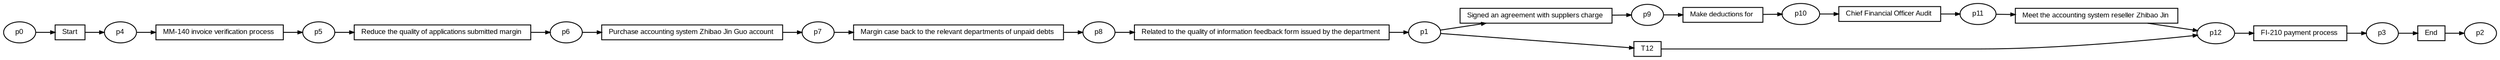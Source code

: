 digraph G {ranksep=".3"; fontsize="8"; remincross=true; margin="0.0,0.0"; fontname="Arial";rankdir="LR"; 
edge [arrowsize="0.5"];
node [height=".2",width=".2",fontname="Arial",fontsize="8"];
t0 [shape="box",label="Signed an agreement with suppliers charge "];
t1 [shape="box",label="Related to the quality of information feedback form issued by the department "];
t2 [shape="box",label="Margin case back to the relevant departments of unpaid debts "];
t3 [shape="box",label="Purchase accounting system Zhibao Jin Guo account "];
t4 [shape="box",label="Reduce the quality of applications submitted margin "];
t5 [shape="box",label="T12"];
t6 [shape="box",label="End"];
t7 [shape="box",label="FI-210 payment process "];
t8 [shape="box",label="MM-140 invoice verification process "];
t9 [shape="box",label="Start"];
t10 [shape="box",label="Meet the accounting system reseller Zhibao Jin "];
t11 [shape="box",label="Chief Financial Officer Audit "];
t12 [shape="box",label="Make deductions for "];
p0 [shape="oval",label="p12"];
p1 [shape="oval",label="p11"];
p2 [shape="oval",label="p10"];
p3 [shape="oval",label="p1"];
p4 [shape="oval",label="p0"];
p5 [shape="oval",label="p9"];
p6 [shape="oval",label="p8"];
p7 [shape="oval",label="p7"];
p8 [shape="oval",label="p6"];
p9 [shape="oval",label="p5"];
p10 [shape="oval",label="p4"];
p11 [shape="oval",label="p3"];
p12 [shape="oval",label="p2"];
t1 -> p3[label=""];
t0 -> p5[label=""];
t12 -> p2[label=""];
t4 -> p8[label=""];
p4 -> t9[label=""];
p7 -> t2[label=""];
p9 -> t4[label=""];
t3 -> p7[label=""];
p6 -> t1[label=""];
p8 -> t3[label=""];
t2 -> p6[label=""];
p3 -> t5[label=""];
t6 -> p12[label=""];
p3 -> t0[label=""];
t5 -> p0[label=""];
p11 -> t6[label=""];
t8 -> p9[label=""];
p10 -> t8[label=""];
t11 -> p1[label=""];
t10 -> p0[label=""];
p2 -> t11[label=""];
p5 -> t12[label=""];
p1 -> t10[label=""];
t9 -> p10[label=""];
p0 -> t7[label=""];
t7 -> p11[label=""];
}
